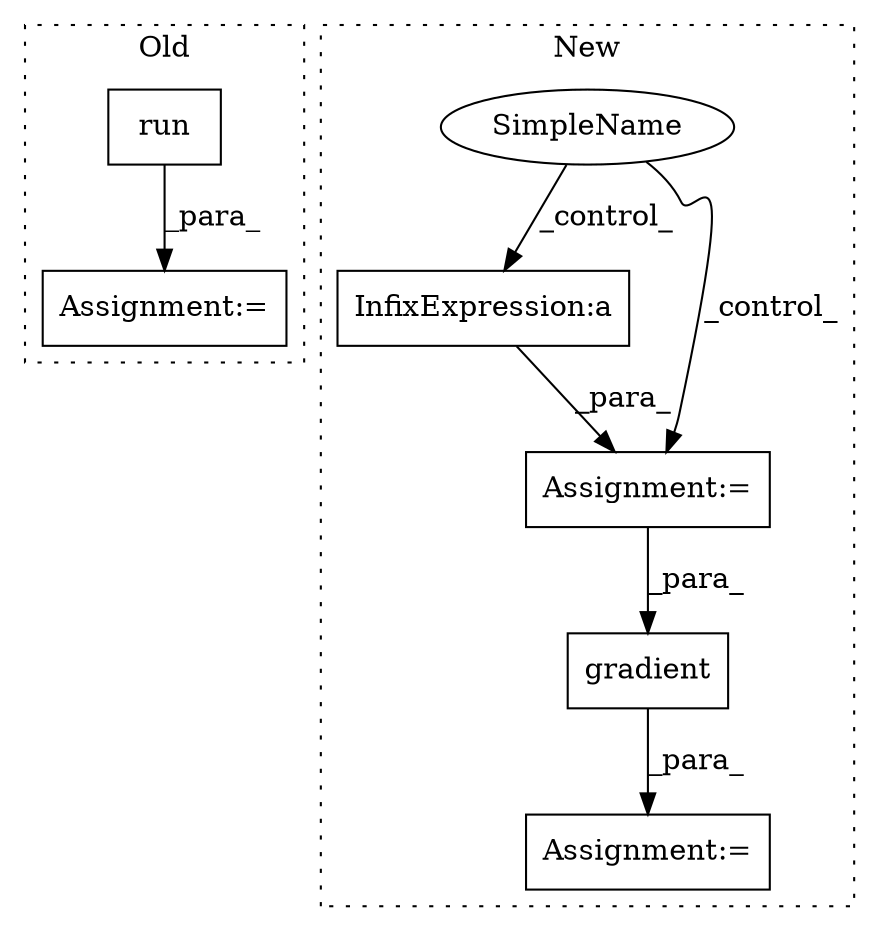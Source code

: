 digraph G {
subgraph cluster0 {
1 [label="run" a="32" s="3646,3685" l="4,1" shape="box"];
4 [label="Assignment:=" a="7" s="3719" l="2" shape="box"];
label = "Old";
style="dotted";
}
subgraph cluster1 {
2 [label="gradient" a="32" s="3505,3537" l="9,1" shape="box"];
3 [label="InfixExpression:a" a="27" s="3438" l="3" shape="box"];
5 [label="SimpleName" a="42" s="" l="" shape="ellipse"];
6 [label="Assignment:=" a="7" s="3417" l="1" shape="box"];
7 [label="Assignment:=" a="7" s="3499" l="1" shape="box"];
label = "New";
style="dotted";
}
1 -> 4 [label="_para_"];
2 -> 7 [label="_para_"];
3 -> 6 [label="_para_"];
5 -> 3 [label="_control_"];
5 -> 6 [label="_control_"];
6 -> 2 [label="_para_"];
}